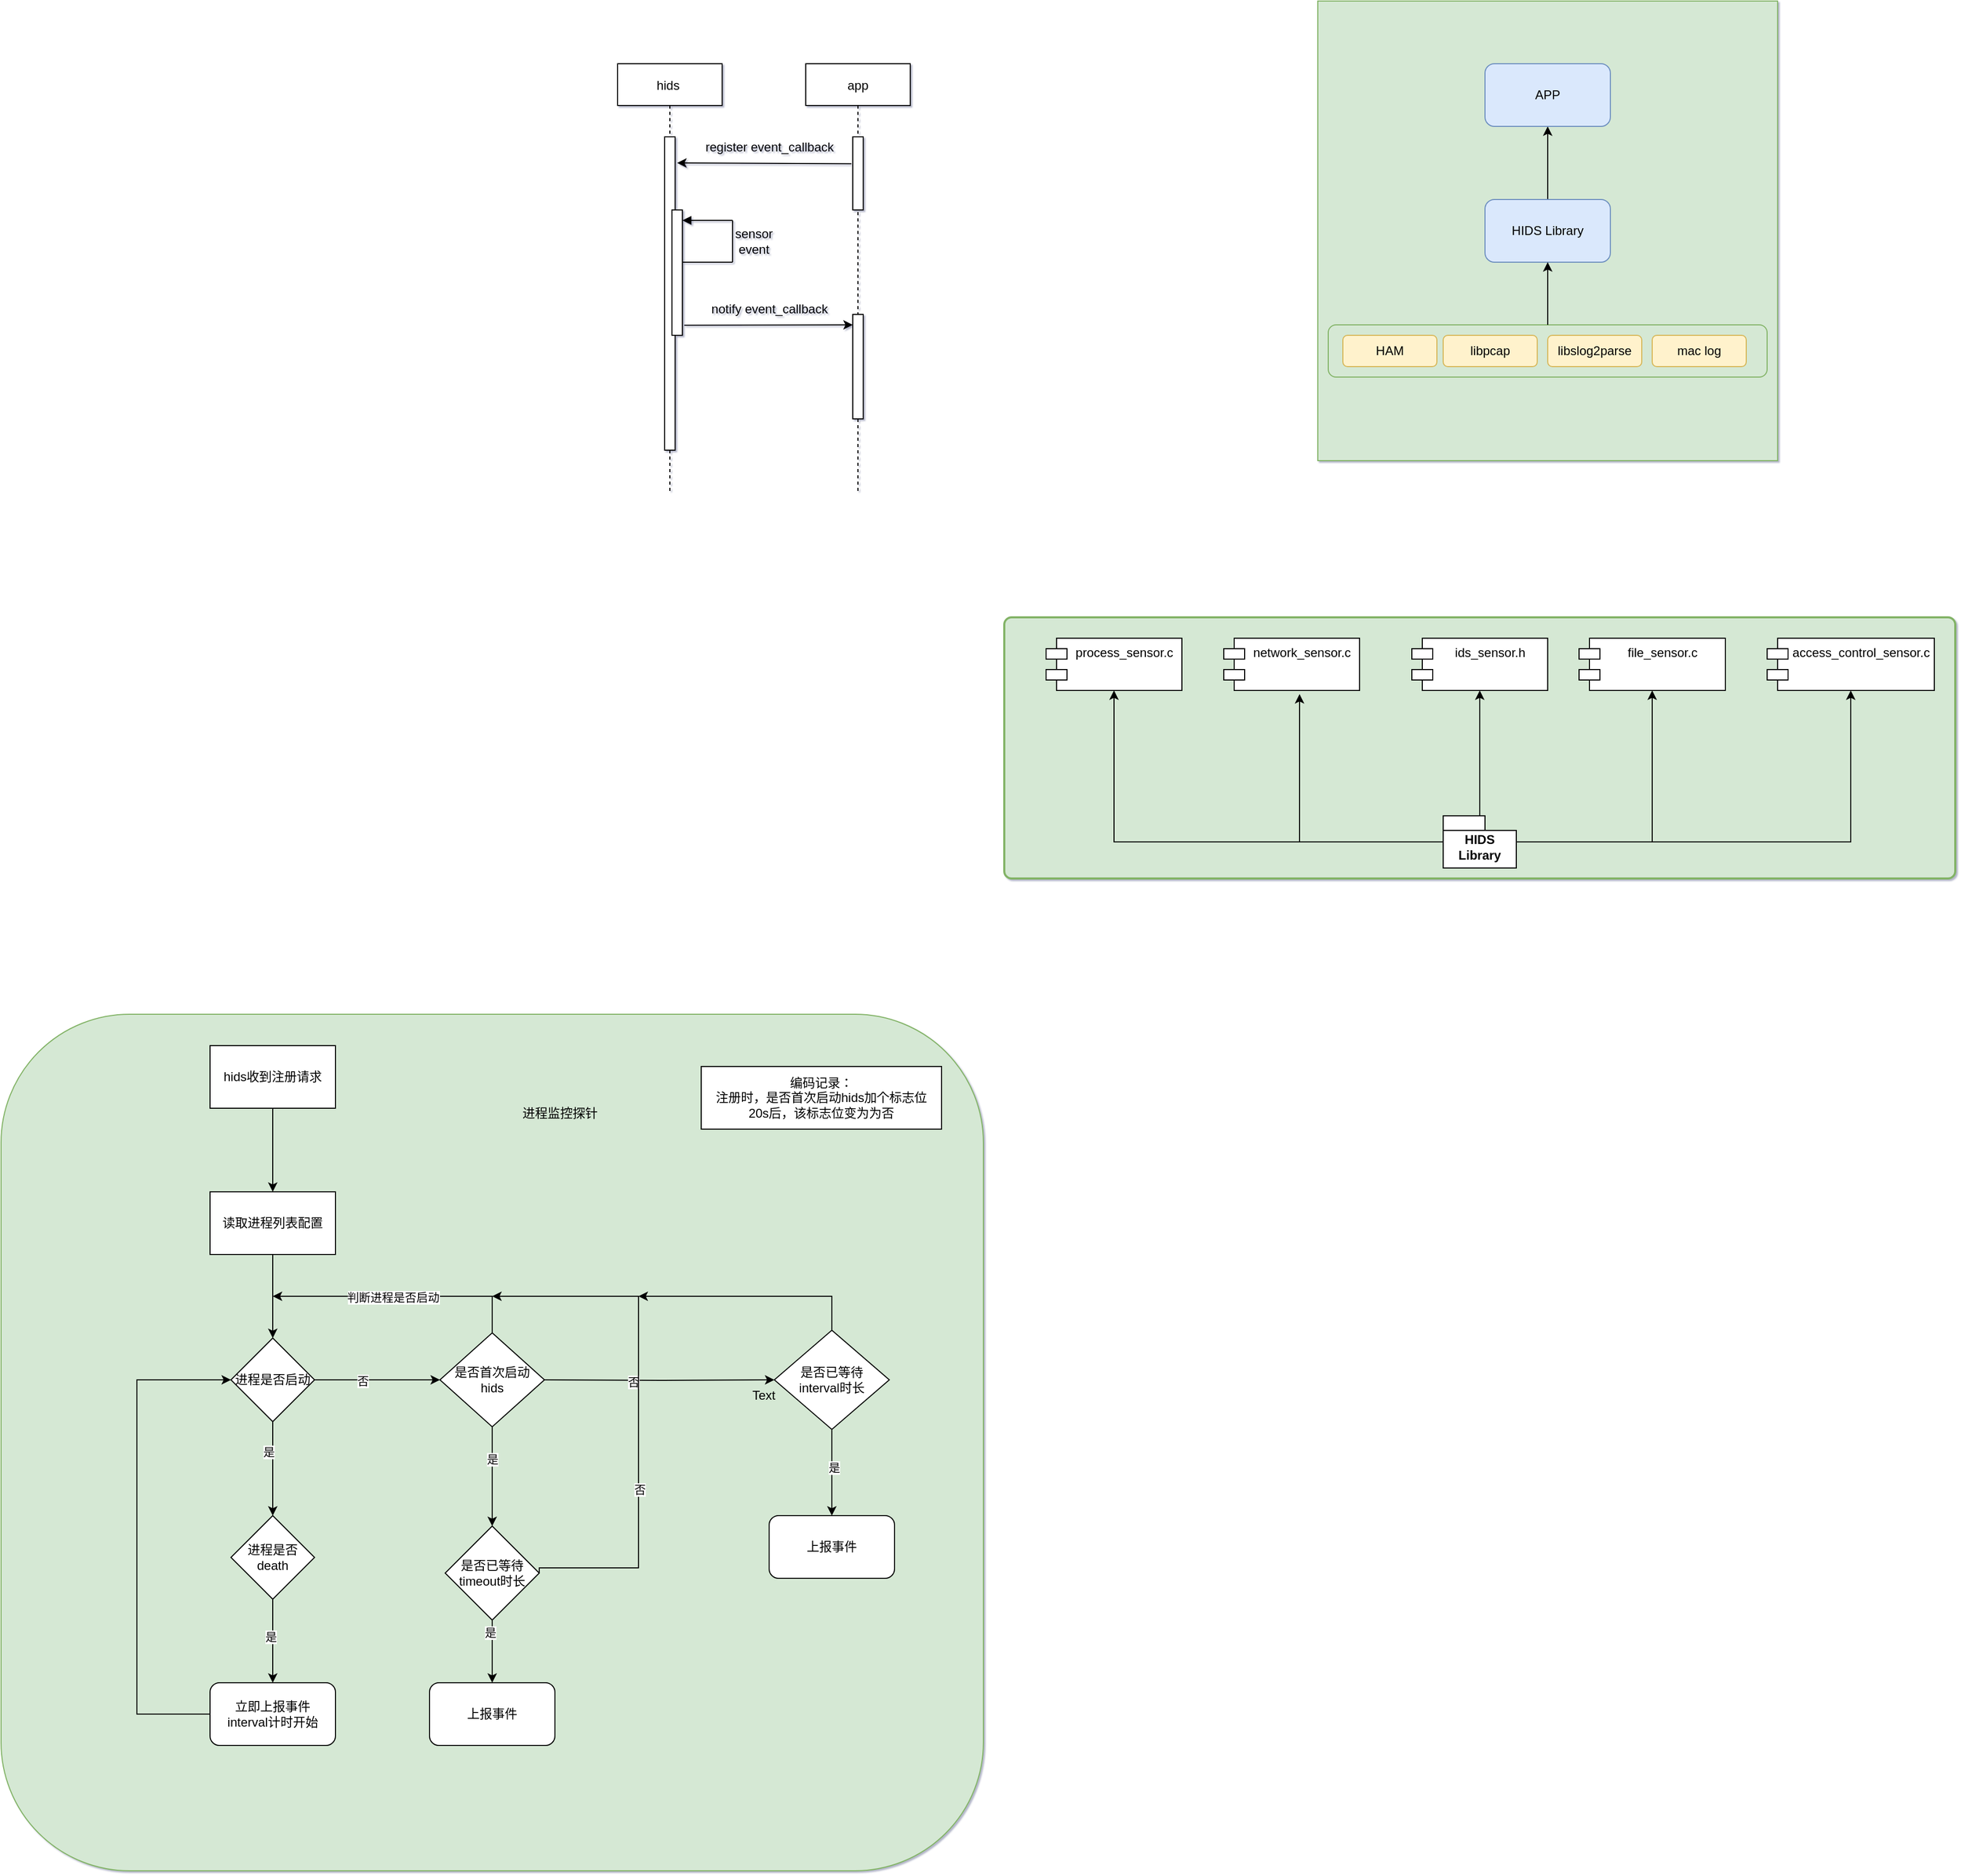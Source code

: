 <mxfile version="24.7.7">
  <diagram name="第 1 页" id="c5ULhFlpVbo5xQjqxNRR">
    <mxGraphModel dx="3088" dy="738" grid="1" gridSize="10" guides="1" tooltips="1" connect="1" arrows="1" fold="1" page="1" pageScale="1" pageWidth="827" pageHeight="1169" background="none" math="0" shadow="1">
      <root>
        <mxCell id="0" />
        <mxCell id="1" parent="0" />
        <mxCell id="vr5x9FidwY8XEMQChV_H-2" value="" style="whiteSpace=wrap;html=1;aspect=fixed;fillColor=#d5e8d4;strokeColor=#82b366;" parent="1" vertex="1">
          <mxGeometry x="200" y="10" width="440" height="440" as="geometry" />
        </mxCell>
        <mxCell id="vr5x9FidwY8XEMQChV_H-17" style="edgeStyle=orthogonalEdgeStyle;rounded=0;orthogonalLoop=1;jettySize=auto;html=1;entryX=0.5;entryY=1;entryDx=0;entryDy=0;" parent="1" source="vr5x9FidwY8XEMQChV_H-3" target="vr5x9FidwY8XEMQChV_H-16" edge="1">
          <mxGeometry relative="1" as="geometry" />
        </mxCell>
        <mxCell id="vr5x9FidwY8XEMQChV_H-3" value="HIDS Library" style="rounded=1;whiteSpace=wrap;html=1;fillColor=#dae8fc;strokeColor=#6c8ebf;" parent="1" vertex="1">
          <mxGeometry x="360" y="200" width="120" height="60" as="geometry" />
        </mxCell>
        <mxCell id="vr5x9FidwY8XEMQChV_H-12" value="" style="group;" parent="1" vertex="1" connectable="0">
          <mxGeometry x="210" y="320" width="420" height="50" as="geometry" />
        </mxCell>
        <mxCell id="vr5x9FidwY8XEMQChV_H-4" value="" style="rounded=1;whiteSpace=wrap;html=1;fillColor=#d5e8d4;strokeColor=#82b366;" parent="vr5x9FidwY8XEMQChV_H-12" vertex="1">
          <mxGeometry width="420" height="50" as="geometry" />
        </mxCell>
        <mxCell id="vr5x9FidwY8XEMQChV_H-5" value="HAM" style="rounded=1;whiteSpace=wrap;html=1;fillColor=#fff2cc;strokeColor=#d6b656;" parent="vr5x9FidwY8XEMQChV_H-12" vertex="1">
          <mxGeometry x="14" y="10" width="90" height="30" as="geometry" />
        </mxCell>
        <mxCell id="vr5x9FidwY8XEMQChV_H-6" value="mac log" style="rounded=1;whiteSpace=wrap;html=1;fillColor=#fff2cc;strokeColor=#d6b656;" parent="vr5x9FidwY8XEMQChV_H-12" vertex="1">
          <mxGeometry x="310" y="10" width="90" height="30" as="geometry" />
        </mxCell>
        <mxCell id="vr5x9FidwY8XEMQChV_H-7" value="libpcap" style="rounded=1;whiteSpace=wrap;html=1;fillColor=#fff2cc;strokeColor=#d6b656;" parent="vr5x9FidwY8XEMQChV_H-12" vertex="1">
          <mxGeometry x="110" y="10" width="90" height="30" as="geometry" />
        </mxCell>
        <mxCell id="vr5x9FidwY8XEMQChV_H-8" value="libslog2parse" style="rounded=1;whiteSpace=wrap;html=1;fillColor=#fff2cc;strokeColor=#d6b656;" parent="vr5x9FidwY8XEMQChV_H-12" vertex="1">
          <mxGeometry x="210" y="10" width="90" height="30" as="geometry" />
        </mxCell>
        <mxCell id="vr5x9FidwY8XEMQChV_H-14" style="edgeStyle=orthogonalEdgeStyle;rounded=0;orthogonalLoop=1;jettySize=auto;html=1;entryX=0.5;entryY=1;entryDx=0;entryDy=0;" parent="1" source="vr5x9FidwY8XEMQChV_H-4" target="vr5x9FidwY8XEMQChV_H-3" edge="1">
          <mxGeometry relative="1" as="geometry" />
        </mxCell>
        <mxCell id="vr5x9FidwY8XEMQChV_H-16" value="APP" style="rounded=1;whiteSpace=wrap;html=1;fillColor=#dae8fc;strokeColor=#6c8ebf;" parent="1" vertex="1">
          <mxGeometry x="360" y="70" width="120" height="60" as="geometry" />
        </mxCell>
        <mxCell id="Chw1UzFrNH53qdHap3Ve-14" value="" style="rounded=1;whiteSpace=wrap;html=1;absoluteArcSize=1;arcSize=14;strokeWidth=2;fillColor=#d5e8d4;strokeColor=#82b366;" parent="1" vertex="1">
          <mxGeometry x="-100" y="600" width="910" height="250" as="geometry" />
        </mxCell>
        <mxCell id="Chw1UzFrNH53qdHap3Ve-1" value="access_control_sensor.c" style="shape=module;align=left;spacingLeft=20;align=center;verticalAlign=top;whiteSpace=wrap;html=1;" parent="1" vertex="1">
          <mxGeometry x="630" y="620" width="160" height="50" as="geometry" />
        </mxCell>
        <mxCell id="Chw1UzFrNH53qdHap3Ve-2" value="ids_sensor.h" style="shape=module;align=left;spacingLeft=20;align=center;verticalAlign=top;whiteSpace=wrap;html=1;" parent="1" vertex="1">
          <mxGeometry x="290" y="620" width="130" height="50" as="geometry" />
        </mxCell>
        <mxCell id="Chw1UzFrNH53qdHap3Ve-3" value="file_sensor.c" style="shape=module;align=left;spacingLeft=20;align=center;verticalAlign=top;whiteSpace=wrap;html=1;" parent="1" vertex="1">
          <mxGeometry x="450" y="620" width="140" height="50" as="geometry" />
        </mxCell>
        <mxCell id="Chw1UzFrNH53qdHap3Ve-4" value="network_sensor.c" style="shape=module;align=left;spacingLeft=20;align=center;verticalAlign=top;whiteSpace=wrap;html=1;" parent="1" vertex="1">
          <mxGeometry x="110" y="620" width="130" height="50" as="geometry" />
        </mxCell>
        <mxCell id="Chw1UzFrNH53qdHap3Ve-5" value="process_sensor.c" style="shape=module;align=left;spacingLeft=20;align=center;verticalAlign=top;whiteSpace=wrap;html=1;" parent="1" vertex="1">
          <mxGeometry x="-60" y="620" width="130" height="50" as="geometry" />
        </mxCell>
        <mxCell id="Chw1UzFrNH53qdHap3Ve-6" value="HIDS Library" style="shape=folder;fontStyle=1;spacingTop=10;tabWidth=40;tabHeight=14;tabPosition=left;html=1;whiteSpace=wrap;" parent="1" vertex="1">
          <mxGeometry x="320" y="790" width="70" height="50" as="geometry" />
        </mxCell>
        <mxCell id="Chw1UzFrNH53qdHap3Ve-8" style="edgeStyle=orthogonalEdgeStyle;rounded=0;orthogonalLoop=1;jettySize=auto;html=1;entryX=0.5;entryY=1;entryDx=0;entryDy=0;" parent="1" source="Chw1UzFrNH53qdHap3Ve-6" target="Chw1UzFrNH53qdHap3Ve-2" edge="1">
          <mxGeometry relative="1" as="geometry" />
        </mxCell>
        <mxCell id="Chw1UzFrNH53qdHap3Ve-9" style="edgeStyle=orthogonalEdgeStyle;rounded=0;orthogonalLoop=1;jettySize=auto;html=1;entryX=0.5;entryY=1;entryDx=0;entryDy=0;" parent="1" source="Chw1UzFrNH53qdHap3Ve-6" target="Chw1UzFrNH53qdHap3Ve-5" edge="1">
          <mxGeometry relative="1" as="geometry" />
        </mxCell>
        <mxCell id="Chw1UzFrNH53qdHap3Ve-10" style="edgeStyle=orthogonalEdgeStyle;rounded=0;orthogonalLoop=1;jettySize=auto;html=1;entryX=0.558;entryY=1.07;entryDx=0;entryDy=0;entryPerimeter=0;" parent="1" source="Chw1UzFrNH53qdHap3Ve-6" target="Chw1UzFrNH53qdHap3Ve-4" edge="1">
          <mxGeometry relative="1" as="geometry" />
        </mxCell>
        <mxCell id="Chw1UzFrNH53qdHap3Ve-11" style="edgeStyle=orthogonalEdgeStyle;rounded=0;orthogonalLoop=1;jettySize=auto;html=1;entryX=0.5;entryY=1;entryDx=0;entryDy=0;" parent="1" source="Chw1UzFrNH53qdHap3Ve-6" target="Chw1UzFrNH53qdHap3Ve-3" edge="1">
          <mxGeometry relative="1" as="geometry" />
        </mxCell>
        <mxCell id="Chw1UzFrNH53qdHap3Ve-12" style="edgeStyle=orthogonalEdgeStyle;rounded=0;orthogonalLoop=1;jettySize=auto;html=1;entryX=0.5;entryY=1;entryDx=0;entryDy=0;" parent="1" source="Chw1UzFrNH53qdHap3Ve-6" target="Chw1UzFrNH53qdHap3Ve-1" edge="1">
          <mxGeometry relative="1" as="geometry" />
        </mxCell>
        <mxCell id="0bpL-psFlwnC2cY3w18C-21" value="hids " style="shape=umlLifeline;perimeter=lifelinePerimeter;container=1;collapsible=0;recursiveResize=0;rounded=0;shadow=0;strokeWidth=1;" parent="1" vertex="1">
          <mxGeometry x="-470" y="70" width="100" height="410" as="geometry" />
        </mxCell>
        <mxCell id="0bpL-psFlwnC2cY3w18C-22" value="" style="points=[];perimeter=orthogonalPerimeter;rounded=0;shadow=0;strokeWidth=1;" parent="0bpL-psFlwnC2cY3w18C-21" vertex="1">
          <mxGeometry x="45" y="70" width="10" height="300" as="geometry" />
        </mxCell>
        <mxCell id="0bpL-psFlwnC2cY3w18C-24" value="" style="points=[];perimeter=orthogonalPerimeter;rounded=0;shadow=0;strokeWidth=1;" parent="0bpL-psFlwnC2cY3w18C-21" vertex="1">
          <mxGeometry x="52" y="140" width="10" height="120" as="geometry" />
        </mxCell>
        <mxCell id="0bpL-psFlwnC2cY3w18C-43" value="" style="endArrow=none;html=1;rounded=0;" parent="0bpL-psFlwnC2cY3w18C-21" edge="1">
          <mxGeometry width="50" height="50" relative="1" as="geometry">
            <mxPoint x="62" y="190" as="sourcePoint" />
            <mxPoint x="110" y="190" as="targetPoint" />
          </mxGeometry>
        </mxCell>
        <mxCell id="0bpL-psFlwnC2cY3w18C-29" value="" style="verticalAlign=bottom;endArrow=block;entryX=1;entryY=0;shadow=0;strokeWidth=1;" parent="0bpL-psFlwnC2cY3w18C-21" edge="1">
          <mxGeometry relative="1" as="geometry">
            <mxPoint x="110" y="150" as="sourcePoint" />
            <mxPoint x="62" y="150" as="targetPoint" />
          </mxGeometry>
        </mxCell>
        <mxCell id="0bpL-psFlwnC2cY3w18C-45" value="sensor&lt;div&gt;event&lt;/div&gt;" style="text;html=1;align=center;verticalAlign=middle;resizable=0;points=[];autosize=1;strokeColor=none;fillColor=none;" parent="0bpL-psFlwnC2cY3w18C-21" vertex="1">
          <mxGeometry x="100" y="150" width="60" height="40" as="geometry" />
        </mxCell>
        <mxCell id="0bpL-psFlwnC2cY3w18C-47" value="" style="endArrow=none;html=1;rounded=0;" parent="0bpL-psFlwnC2cY3w18C-21" edge="1">
          <mxGeometry width="50" height="50" relative="1" as="geometry">
            <mxPoint x="110" y="190" as="sourcePoint" />
            <mxPoint x="110" y="150" as="targetPoint" />
          </mxGeometry>
        </mxCell>
        <mxCell id="0bpL-psFlwnC2cY3w18C-25" value="app" style="shape=umlLifeline;perimeter=lifelinePerimeter;container=1;collapsible=0;recursiveResize=0;rounded=0;shadow=0;strokeWidth=1;" parent="1" vertex="1">
          <mxGeometry x="-290" y="70" width="100" height="410" as="geometry" />
        </mxCell>
        <mxCell id="0bpL-psFlwnC2cY3w18C-26" value="" style="points=[];perimeter=orthogonalPerimeter;rounded=0;shadow=0;strokeWidth=1;" parent="0bpL-psFlwnC2cY3w18C-25" vertex="1">
          <mxGeometry x="45" y="240" width="10" height="100" as="geometry" />
        </mxCell>
        <mxCell id="0bpL-psFlwnC2cY3w18C-55" value="" style="points=[];perimeter=orthogonalPerimeter;rounded=0;shadow=0;strokeWidth=1;" parent="0bpL-psFlwnC2cY3w18C-25" vertex="1">
          <mxGeometry x="45" y="70" width="10" height="70" as="geometry" />
        </mxCell>
        <mxCell id="0bpL-psFlwnC2cY3w18C-54" value="register event_callback" style="text;html=1;align=center;verticalAlign=middle;resizable=0;points=[];autosize=1;strokeColor=none;fillColor=none;" parent="1" vertex="1">
          <mxGeometry x="-400" y="135" width="150" height="30" as="geometry" />
        </mxCell>
        <mxCell id="0bpL-psFlwnC2cY3w18C-56" value="" style="endArrow=classic;html=1;rounded=0;exitX=-0.148;exitY=0.36;exitDx=0;exitDy=0;exitPerimeter=0;entryX=1.175;entryY=0.103;entryDx=0;entryDy=0;entryPerimeter=0;" parent="1" edge="1">
          <mxGeometry width="50" height="50" relative="1" as="geometry">
            <mxPoint x="-246.23" y="165.7" as="sourcePoint" />
            <mxPoint x="-413" y="165.0" as="targetPoint" />
          </mxGeometry>
        </mxCell>
        <mxCell id="0bpL-psFlwnC2cY3w18C-58" value="" style="endArrow=classic;html=1;rounded=0;exitX=1.176;exitY=0.92;exitDx=0;exitDy=0;exitPerimeter=0;" parent="1" source="0bpL-psFlwnC2cY3w18C-24" edge="1">
          <mxGeometry width="50" height="50" relative="1" as="geometry">
            <mxPoint x="-405" y="320" as="sourcePoint" />
            <mxPoint x="-245" y="320" as="targetPoint" />
          </mxGeometry>
        </mxCell>
        <mxCell id="0bpL-psFlwnC2cY3w18C-59" value="notify event_callback" style="text;html=1;align=center;verticalAlign=middle;resizable=0;points=[];autosize=1;strokeColor=none;fillColor=none;" parent="1" vertex="1">
          <mxGeometry x="-390" y="290" width="130" height="30" as="geometry" />
        </mxCell>
        <mxCell id="KRpV9fu4Cy3I3_DO3I8j-41" value="" style="rounded=1;whiteSpace=wrap;html=1;fillColor=#d5e8d4;strokeColor=#82b366;" vertex="1" parent="1">
          <mxGeometry x="-1060" y="980" width="940" height="820" as="geometry" />
        </mxCell>
        <mxCell id="KRpV9fu4Cy3I3_DO3I8j-40" style="edgeStyle=orthogonalEdgeStyle;rounded=0;orthogonalLoop=1;jettySize=auto;html=1;exitX=0.5;exitY=1;exitDx=0;exitDy=0;entryX=0.5;entryY=0;entryDx=0;entryDy=0;" edge="1" parent="1" source="KRpV9fu4Cy3I3_DO3I8j-1" target="KRpV9fu4Cy3I3_DO3I8j-2">
          <mxGeometry relative="1" as="geometry" />
        </mxCell>
        <mxCell id="KRpV9fu4Cy3I3_DO3I8j-1" value="hids收到注册请求" style="rounded=0;whiteSpace=wrap;html=1;" vertex="1" parent="1">
          <mxGeometry x="-860" y="1010" width="120" height="60" as="geometry" />
        </mxCell>
        <mxCell id="KRpV9fu4Cy3I3_DO3I8j-8" style="edgeStyle=orthogonalEdgeStyle;rounded=0;orthogonalLoop=1;jettySize=auto;html=1;entryX=0.5;entryY=0;entryDx=0;entryDy=0;" edge="1" parent="1" source="KRpV9fu4Cy3I3_DO3I8j-2" target="KRpV9fu4Cy3I3_DO3I8j-4">
          <mxGeometry relative="1" as="geometry" />
        </mxCell>
        <mxCell id="KRpV9fu4Cy3I3_DO3I8j-2" value="读取进程列表配置" style="rounded=0;whiteSpace=wrap;html=1;" vertex="1" parent="1">
          <mxGeometry x="-860" y="1150" width="120" height="60" as="geometry" />
        </mxCell>
        <mxCell id="KRpV9fu4Cy3I3_DO3I8j-15" style="edgeStyle=orthogonalEdgeStyle;rounded=0;orthogonalLoop=1;jettySize=auto;html=1;exitX=0.5;exitY=0;exitDx=0;exitDy=0;" edge="1" parent="1" source="KRpV9fu4Cy3I3_DO3I8j-17">
          <mxGeometry relative="1" as="geometry">
            <mxPoint x="-800" y="1250" as="targetPoint" />
            <mxPoint x="-580" y="1300" as="sourcePoint" />
            <Array as="points">
              <mxPoint x="-590" y="1250" />
            </Array>
          </mxGeometry>
        </mxCell>
        <mxCell id="KRpV9fu4Cy3I3_DO3I8j-16" value="判断进程是否启动" style="edgeLabel;html=1;align=center;verticalAlign=middle;resizable=0;points=[];" vertex="1" connectable="0" parent="KRpV9fu4Cy3I3_DO3I8j-15">
          <mxGeometry x="0.067" y="1" relative="1" as="geometry">
            <mxPoint as="offset" />
          </mxGeometry>
        </mxCell>
        <mxCell id="KRpV9fu4Cy3I3_DO3I8j-9" style="edgeStyle=orthogonalEdgeStyle;rounded=0;orthogonalLoop=1;jettySize=auto;html=1;exitX=1;exitY=0.5;exitDx=0;exitDy=0;entryX=0;entryY=0.5;entryDx=0;entryDy=0;" edge="1" parent="1" source="KRpV9fu4Cy3I3_DO3I8j-4">
          <mxGeometry relative="1" as="geometry">
            <mxPoint x="-640" y="1330" as="targetPoint" />
          </mxGeometry>
        </mxCell>
        <mxCell id="KRpV9fu4Cy3I3_DO3I8j-10" value="否" style="edgeLabel;html=1;align=center;verticalAlign=middle;resizable=0;points=[];" vertex="1" connectable="0" parent="KRpV9fu4Cy3I3_DO3I8j-9">
          <mxGeometry x="-0.233" y="-1" relative="1" as="geometry">
            <mxPoint as="offset" />
          </mxGeometry>
        </mxCell>
        <mxCell id="KRpV9fu4Cy3I3_DO3I8j-36" style="edgeStyle=orthogonalEdgeStyle;rounded=0;orthogonalLoop=1;jettySize=auto;html=1;exitX=0.5;exitY=1;exitDx=0;exitDy=0;entryX=0.5;entryY=0;entryDx=0;entryDy=0;" edge="1" parent="1" source="KRpV9fu4Cy3I3_DO3I8j-4" target="KRpV9fu4Cy3I3_DO3I8j-35">
          <mxGeometry relative="1" as="geometry" />
        </mxCell>
        <mxCell id="KRpV9fu4Cy3I3_DO3I8j-37" value="是" style="edgeLabel;html=1;align=center;verticalAlign=middle;resizable=0;points=[];" vertex="1" connectable="0" parent="KRpV9fu4Cy3I3_DO3I8j-36">
          <mxGeometry x="-0.356" y="-4" relative="1" as="geometry">
            <mxPoint as="offset" />
          </mxGeometry>
        </mxCell>
        <mxCell id="KRpV9fu4Cy3I3_DO3I8j-4" value="进程是否启动" style="rhombus;whiteSpace=wrap;html=1;" vertex="1" parent="1">
          <mxGeometry x="-840" y="1290" width="80" height="80" as="geometry" />
        </mxCell>
        <mxCell id="KRpV9fu4Cy3I3_DO3I8j-22" style="edgeStyle=orthogonalEdgeStyle;rounded=0;orthogonalLoop=1;jettySize=auto;html=1;entryX=0.5;entryY=0;entryDx=0;entryDy=0;" edge="1" parent="1" source="KRpV9fu4Cy3I3_DO3I8j-17" target="KRpV9fu4Cy3I3_DO3I8j-27">
          <mxGeometry relative="1" as="geometry">
            <mxPoint x="-590" y="1450" as="targetPoint" />
          </mxGeometry>
        </mxCell>
        <mxCell id="KRpV9fu4Cy3I3_DO3I8j-23" value="是" style="edgeLabel;html=1;align=center;verticalAlign=middle;resizable=0;points=[];" vertex="1" connectable="0" parent="KRpV9fu4Cy3I3_DO3I8j-22">
          <mxGeometry x="-0.354" relative="1" as="geometry">
            <mxPoint as="offset" />
          </mxGeometry>
        </mxCell>
        <mxCell id="KRpV9fu4Cy3I3_DO3I8j-17" value="是否首次启动&lt;div&gt;hids&lt;/div&gt;" style="rhombus;whiteSpace=wrap;html=1;" vertex="1" parent="1">
          <mxGeometry x="-640" y="1285" width="100" height="90" as="geometry" />
        </mxCell>
        <mxCell id="KRpV9fu4Cy3I3_DO3I8j-18" style="edgeStyle=orthogonalEdgeStyle;rounded=0;orthogonalLoop=1;jettySize=auto;html=1;exitX=1;exitY=0.5;exitDx=0;exitDy=0;entryX=0;entryY=0.5;entryDx=0;entryDy=0;" edge="1" parent="1" target="KRpV9fu4Cy3I3_DO3I8j-20">
          <mxGeometry relative="1" as="geometry">
            <mxPoint x="-540" y="1330" as="sourcePoint" />
            <mxPoint x="-420" y="1330" as="targetPoint" />
          </mxGeometry>
        </mxCell>
        <mxCell id="KRpV9fu4Cy3I3_DO3I8j-19" value="否" style="edgeLabel;html=1;align=center;verticalAlign=middle;resizable=0;points=[];" vertex="1" connectable="0" parent="KRpV9fu4Cy3I3_DO3I8j-18">
          <mxGeometry x="-0.233" y="-1" relative="1" as="geometry">
            <mxPoint as="offset" />
          </mxGeometry>
        </mxCell>
        <mxCell id="KRpV9fu4Cy3I3_DO3I8j-26" style="edgeStyle=orthogonalEdgeStyle;rounded=0;orthogonalLoop=1;jettySize=auto;html=1;exitX=0.5;exitY=0;exitDx=0;exitDy=0;" edge="1" parent="1" source="KRpV9fu4Cy3I3_DO3I8j-20">
          <mxGeometry relative="1" as="geometry">
            <mxPoint x="-450" y="1250" as="targetPoint" />
            <Array as="points">
              <mxPoint x="-265" y="1250" />
            </Array>
          </mxGeometry>
        </mxCell>
        <mxCell id="KRpV9fu4Cy3I3_DO3I8j-33" style="edgeStyle=orthogonalEdgeStyle;rounded=0;orthogonalLoop=1;jettySize=auto;html=1;exitX=0.5;exitY=1;exitDx=0;exitDy=0;" edge="1" parent="1" source="KRpV9fu4Cy3I3_DO3I8j-20">
          <mxGeometry relative="1" as="geometry">
            <mxPoint x="-265" y="1460" as="targetPoint" />
          </mxGeometry>
        </mxCell>
        <mxCell id="KRpV9fu4Cy3I3_DO3I8j-49" value="是" style="edgeLabel;html=1;align=center;verticalAlign=middle;resizable=0;points=[];" vertex="1" connectable="0" parent="KRpV9fu4Cy3I3_DO3I8j-33">
          <mxGeometry x="-0.12" y="2" relative="1" as="geometry">
            <mxPoint as="offset" />
          </mxGeometry>
        </mxCell>
        <mxCell id="KRpV9fu4Cy3I3_DO3I8j-20" value="是否已等待&lt;div&gt;interval时长&lt;/div&gt;" style="rhombus;whiteSpace=wrap;html=1;" vertex="1" parent="1">
          <mxGeometry x="-320" y="1282.5" width="110" height="95" as="geometry" />
        </mxCell>
        <mxCell id="KRpV9fu4Cy3I3_DO3I8j-24" style="edgeStyle=orthogonalEdgeStyle;rounded=0;orthogonalLoop=1;jettySize=auto;html=1;exitX=1;exitY=0.5;exitDx=0;exitDy=0;" edge="1" parent="1" source="KRpV9fu4Cy3I3_DO3I8j-27">
          <mxGeometry relative="1" as="geometry">
            <mxPoint x="-590" y="1250" as="targetPoint" />
            <mxPoint x="-530" y="1480" as="sourcePoint" />
            <Array as="points">
              <mxPoint x="-450" y="1510" />
              <mxPoint x="-450" y="1250" />
            </Array>
          </mxGeometry>
        </mxCell>
        <mxCell id="KRpV9fu4Cy3I3_DO3I8j-28" value="否" style="edgeLabel;html=1;align=center;verticalAlign=middle;resizable=0;points=[];" vertex="1" connectable="0" parent="KRpV9fu4Cy3I3_DO3I8j-24">
          <mxGeometry x="-0.3" y="-1" relative="1" as="geometry">
            <mxPoint as="offset" />
          </mxGeometry>
        </mxCell>
        <mxCell id="KRpV9fu4Cy3I3_DO3I8j-32" style="edgeStyle=orthogonalEdgeStyle;rounded=0;orthogonalLoop=1;jettySize=auto;html=1;entryX=0.5;entryY=0;entryDx=0;entryDy=0;" edge="1" parent="1" source="KRpV9fu4Cy3I3_DO3I8j-27" target="KRpV9fu4Cy3I3_DO3I8j-31">
          <mxGeometry relative="1" as="geometry" />
        </mxCell>
        <mxCell id="KRpV9fu4Cy3I3_DO3I8j-45" value="是" style="edgeLabel;html=1;align=center;verticalAlign=middle;resizable=0;points=[];" vertex="1" connectable="0" parent="KRpV9fu4Cy3I3_DO3I8j-32">
          <mxGeometry x="-0.6" y="-2" relative="1" as="geometry">
            <mxPoint as="offset" />
          </mxGeometry>
        </mxCell>
        <mxCell id="KRpV9fu4Cy3I3_DO3I8j-27" value="是否已等待timeout时长" style="rhombus;whiteSpace=wrap;html=1;" vertex="1" parent="1">
          <mxGeometry x="-635" y="1470" width="90" height="90" as="geometry" />
        </mxCell>
        <mxCell id="KRpV9fu4Cy3I3_DO3I8j-31" value="上报事件" style="rounded=1;whiteSpace=wrap;html=1;" vertex="1" parent="1">
          <mxGeometry x="-650" y="1620" width="120" height="60" as="geometry" />
        </mxCell>
        <mxCell id="KRpV9fu4Cy3I3_DO3I8j-34" value="上报事件" style="rounded=1;whiteSpace=wrap;html=1;" vertex="1" parent="1">
          <mxGeometry x="-325" y="1460" width="120" height="60" as="geometry" />
        </mxCell>
        <mxCell id="KRpV9fu4Cy3I3_DO3I8j-39" style="edgeStyle=orthogonalEdgeStyle;rounded=0;orthogonalLoop=1;jettySize=auto;html=1;exitX=0.5;exitY=1;exitDx=0;exitDy=0;entryX=0.5;entryY=0;entryDx=0;entryDy=0;" edge="1" parent="1" source="KRpV9fu4Cy3I3_DO3I8j-35" target="KRpV9fu4Cy3I3_DO3I8j-38">
          <mxGeometry relative="1" as="geometry" />
        </mxCell>
        <mxCell id="KRpV9fu4Cy3I3_DO3I8j-46" value="是" style="edgeLabel;html=1;align=center;verticalAlign=middle;resizable=0;points=[];" vertex="1" connectable="0" parent="KRpV9fu4Cy3I3_DO3I8j-39">
          <mxGeometry x="-0.1" y="-2" relative="1" as="geometry">
            <mxPoint as="offset" />
          </mxGeometry>
        </mxCell>
        <mxCell id="KRpV9fu4Cy3I3_DO3I8j-35" value="进程是否death" style="rhombus;whiteSpace=wrap;html=1;" vertex="1" parent="1">
          <mxGeometry x="-840" y="1460" width="80" height="80" as="geometry" />
        </mxCell>
        <mxCell id="KRpV9fu4Cy3I3_DO3I8j-55" style="edgeStyle=orthogonalEdgeStyle;rounded=0;orthogonalLoop=1;jettySize=auto;html=1;exitX=0;exitY=0.5;exitDx=0;exitDy=0;entryX=0;entryY=0.5;entryDx=0;entryDy=0;" edge="1" parent="1" source="KRpV9fu4Cy3I3_DO3I8j-38" target="KRpV9fu4Cy3I3_DO3I8j-4">
          <mxGeometry relative="1" as="geometry">
            <Array as="points">
              <mxPoint x="-930" y="1650" />
              <mxPoint x="-930" y="1330" />
            </Array>
          </mxGeometry>
        </mxCell>
        <mxCell id="KRpV9fu4Cy3I3_DO3I8j-38" value="立即上报事件&lt;div&gt;interval计时开始&lt;/div&gt;" style="rounded=1;whiteSpace=wrap;html=1;" vertex="1" parent="1">
          <mxGeometry x="-860" y="1620" width="120" height="60" as="geometry" />
        </mxCell>
        <mxCell id="KRpV9fu4Cy3I3_DO3I8j-43" value="Text" style="text;html=1;align=center;verticalAlign=middle;whiteSpace=wrap;rounded=0;" vertex="1" parent="1">
          <mxGeometry x="-360" y="1330" width="60" height="30" as="geometry" />
        </mxCell>
        <mxCell id="KRpV9fu4Cy3I3_DO3I8j-44" value="进程监控探针" style="text;html=1;align=center;verticalAlign=middle;whiteSpace=wrap;rounded=0;" vertex="1" parent="1">
          <mxGeometry x="-620" y="1040" width="190" height="70" as="geometry" />
        </mxCell>
        <mxCell id="KRpV9fu4Cy3I3_DO3I8j-50" value="编码记录：&lt;div&gt;注册时，是否首次启动hids加个标志位&lt;/div&gt;&lt;div&gt;20s后，该标志位变为为否&lt;/div&gt;" style="rounded=0;whiteSpace=wrap;html=1;" vertex="1" parent="1">
          <mxGeometry x="-390" y="1030" width="230" height="60" as="geometry" />
        </mxCell>
      </root>
    </mxGraphModel>
  </diagram>
</mxfile>
